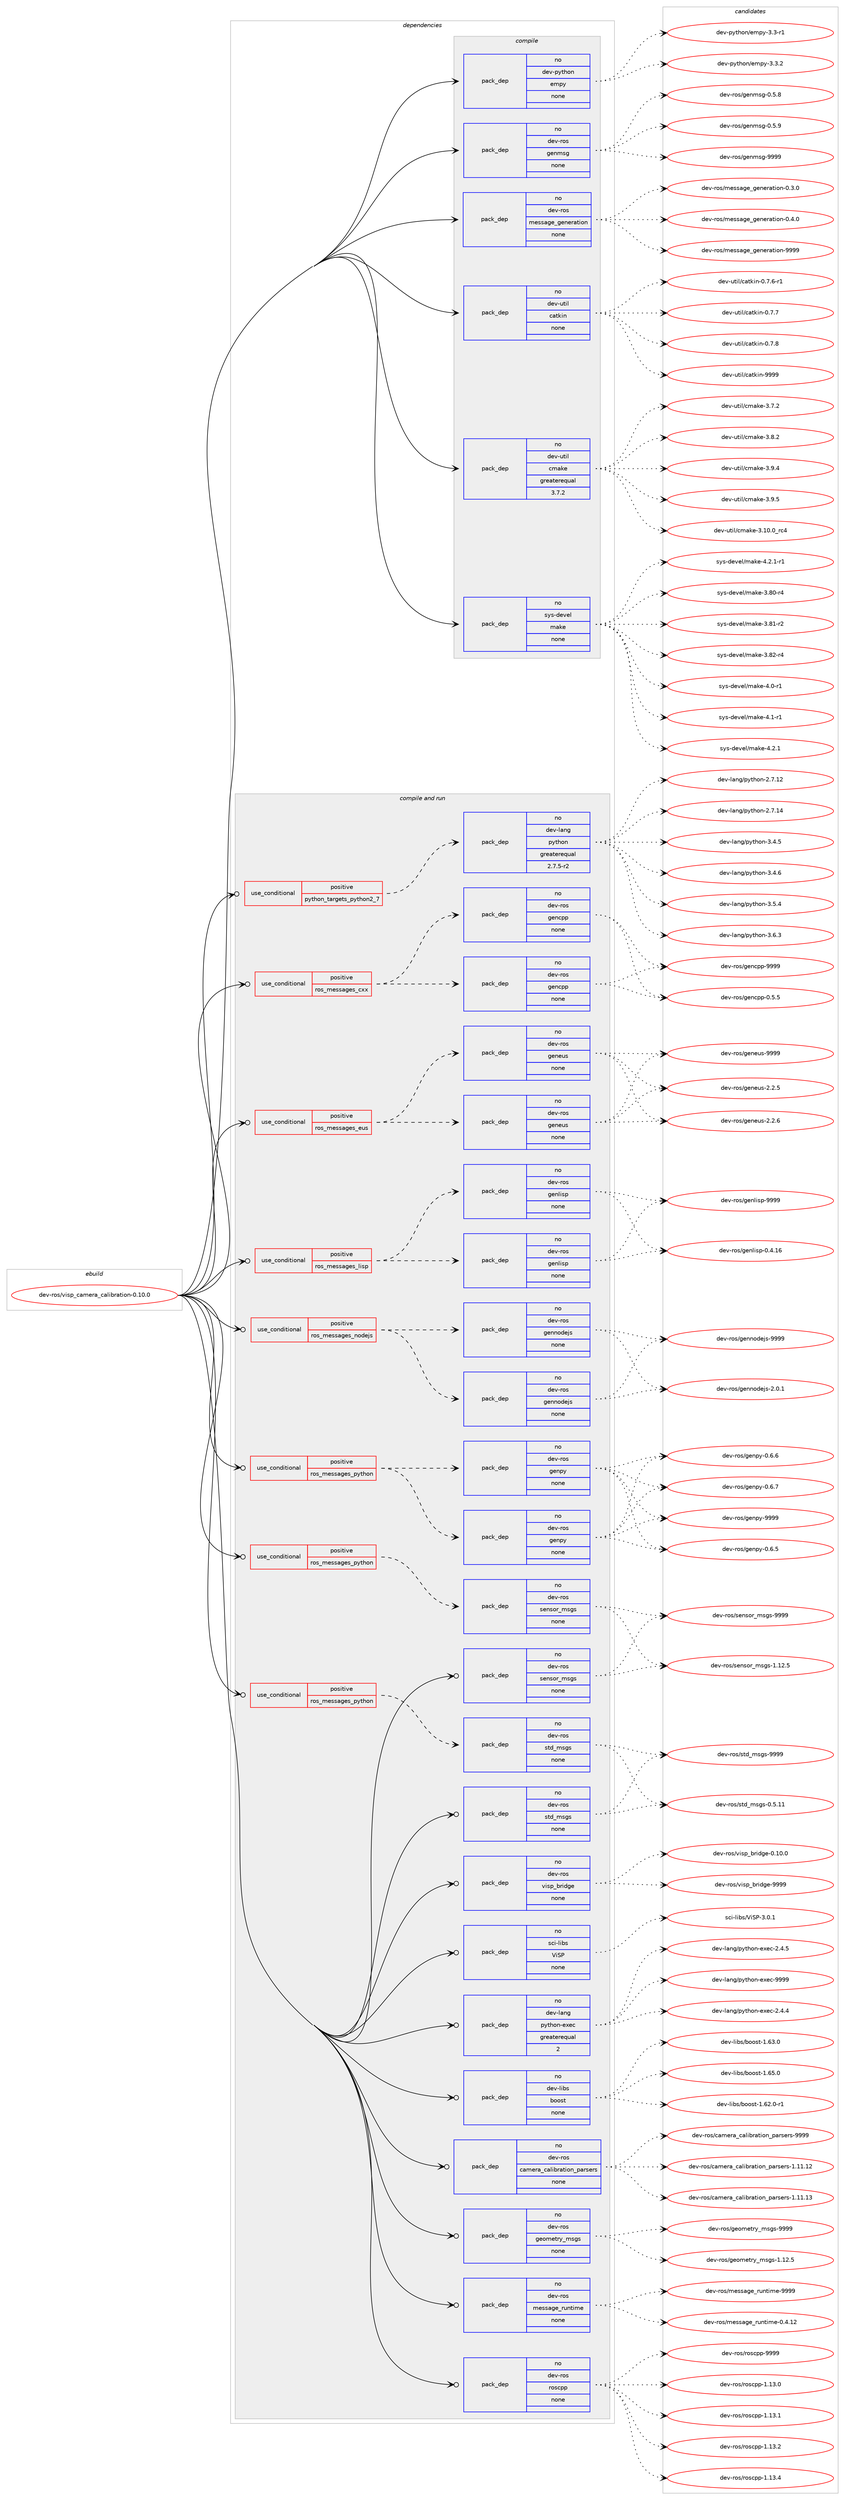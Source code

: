 digraph prolog {

# *************
# Graph options
# *************

newrank=true;
concentrate=true;
compound=true;
graph [rankdir=LR,fontname=Helvetica,fontsize=10,ranksep=1.5];#, ranksep=2.5, nodesep=0.2];
edge  [arrowhead=vee];
node  [fontname=Helvetica,fontsize=10];

# **********
# The ebuild
# **********

subgraph cluster_leftcol {
color=gray;
rank=same;
label=<<i>ebuild</i>>;
id [label="dev-ros/visp_camera_calibration-0.10.0", color=red, width=4, href="../dev-ros/visp_camera_calibration-0.10.0.svg"];
}

# ****************
# The dependencies
# ****************

subgraph cluster_midcol {
color=gray;
label=<<i>dependencies</i>>;
subgraph cluster_compile {
fillcolor="#eeeeee";
style=filled;
label=<<i>compile</i>>;
subgraph pack167254 {
dependency219359 [label=<<TABLE BORDER="0" CELLBORDER="1" CELLSPACING="0" CELLPADDING="4" WIDTH="220"><TR><TD ROWSPAN="6" CELLPADDING="30">pack_dep</TD></TR><TR><TD WIDTH="110">no</TD></TR><TR><TD>dev-python</TD></TR><TR><TD>empy</TD></TR><TR><TD>none</TD></TR><TR><TD></TD></TR></TABLE>>, shape=none, color=blue];
}
id:e -> dependency219359:w [weight=20,style="solid",arrowhead="vee"];
subgraph pack167255 {
dependency219360 [label=<<TABLE BORDER="0" CELLBORDER="1" CELLSPACING="0" CELLPADDING="4" WIDTH="220"><TR><TD ROWSPAN="6" CELLPADDING="30">pack_dep</TD></TR><TR><TD WIDTH="110">no</TD></TR><TR><TD>dev-ros</TD></TR><TR><TD>genmsg</TD></TR><TR><TD>none</TD></TR><TR><TD></TD></TR></TABLE>>, shape=none, color=blue];
}
id:e -> dependency219360:w [weight=20,style="solid",arrowhead="vee"];
subgraph pack167256 {
dependency219361 [label=<<TABLE BORDER="0" CELLBORDER="1" CELLSPACING="0" CELLPADDING="4" WIDTH="220"><TR><TD ROWSPAN="6" CELLPADDING="30">pack_dep</TD></TR><TR><TD WIDTH="110">no</TD></TR><TR><TD>dev-ros</TD></TR><TR><TD>message_generation</TD></TR><TR><TD>none</TD></TR><TR><TD></TD></TR></TABLE>>, shape=none, color=blue];
}
id:e -> dependency219361:w [weight=20,style="solid",arrowhead="vee"];
subgraph pack167257 {
dependency219362 [label=<<TABLE BORDER="0" CELLBORDER="1" CELLSPACING="0" CELLPADDING="4" WIDTH="220"><TR><TD ROWSPAN="6" CELLPADDING="30">pack_dep</TD></TR><TR><TD WIDTH="110">no</TD></TR><TR><TD>dev-util</TD></TR><TR><TD>catkin</TD></TR><TR><TD>none</TD></TR><TR><TD></TD></TR></TABLE>>, shape=none, color=blue];
}
id:e -> dependency219362:w [weight=20,style="solid",arrowhead="vee"];
subgraph pack167258 {
dependency219363 [label=<<TABLE BORDER="0" CELLBORDER="1" CELLSPACING="0" CELLPADDING="4" WIDTH="220"><TR><TD ROWSPAN="6" CELLPADDING="30">pack_dep</TD></TR><TR><TD WIDTH="110">no</TD></TR><TR><TD>dev-util</TD></TR><TR><TD>cmake</TD></TR><TR><TD>greaterequal</TD></TR><TR><TD>3.7.2</TD></TR></TABLE>>, shape=none, color=blue];
}
id:e -> dependency219363:w [weight=20,style="solid",arrowhead="vee"];
subgraph pack167259 {
dependency219364 [label=<<TABLE BORDER="0" CELLBORDER="1" CELLSPACING="0" CELLPADDING="4" WIDTH="220"><TR><TD ROWSPAN="6" CELLPADDING="30">pack_dep</TD></TR><TR><TD WIDTH="110">no</TD></TR><TR><TD>sys-devel</TD></TR><TR><TD>make</TD></TR><TR><TD>none</TD></TR><TR><TD></TD></TR></TABLE>>, shape=none, color=blue];
}
id:e -> dependency219364:w [weight=20,style="solid",arrowhead="vee"];
}
subgraph cluster_compileandrun {
fillcolor="#eeeeee";
style=filled;
label=<<i>compile and run</i>>;
subgraph cond48115 {
dependency219365 [label=<<TABLE BORDER="0" CELLBORDER="1" CELLSPACING="0" CELLPADDING="4"><TR><TD ROWSPAN="3" CELLPADDING="10">use_conditional</TD></TR><TR><TD>positive</TD></TR><TR><TD>python_targets_python2_7</TD></TR></TABLE>>, shape=none, color=red];
subgraph pack167260 {
dependency219366 [label=<<TABLE BORDER="0" CELLBORDER="1" CELLSPACING="0" CELLPADDING="4" WIDTH="220"><TR><TD ROWSPAN="6" CELLPADDING="30">pack_dep</TD></TR><TR><TD WIDTH="110">no</TD></TR><TR><TD>dev-lang</TD></TR><TR><TD>python</TD></TR><TR><TD>greaterequal</TD></TR><TR><TD>2.7.5-r2</TD></TR></TABLE>>, shape=none, color=blue];
}
dependency219365:e -> dependency219366:w [weight=20,style="dashed",arrowhead="vee"];
}
id:e -> dependency219365:w [weight=20,style="solid",arrowhead="odotvee"];
subgraph cond48116 {
dependency219367 [label=<<TABLE BORDER="0" CELLBORDER="1" CELLSPACING="0" CELLPADDING="4"><TR><TD ROWSPAN="3" CELLPADDING="10">use_conditional</TD></TR><TR><TD>positive</TD></TR><TR><TD>ros_messages_cxx</TD></TR></TABLE>>, shape=none, color=red];
subgraph pack167261 {
dependency219368 [label=<<TABLE BORDER="0" CELLBORDER="1" CELLSPACING="0" CELLPADDING="4" WIDTH="220"><TR><TD ROWSPAN="6" CELLPADDING="30">pack_dep</TD></TR><TR><TD WIDTH="110">no</TD></TR><TR><TD>dev-ros</TD></TR><TR><TD>gencpp</TD></TR><TR><TD>none</TD></TR><TR><TD></TD></TR></TABLE>>, shape=none, color=blue];
}
dependency219367:e -> dependency219368:w [weight=20,style="dashed",arrowhead="vee"];
subgraph pack167262 {
dependency219369 [label=<<TABLE BORDER="0" CELLBORDER="1" CELLSPACING="0" CELLPADDING="4" WIDTH="220"><TR><TD ROWSPAN="6" CELLPADDING="30">pack_dep</TD></TR><TR><TD WIDTH="110">no</TD></TR><TR><TD>dev-ros</TD></TR><TR><TD>gencpp</TD></TR><TR><TD>none</TD></TR><TR><TD></TD></TR></TABLE>>, shape=none, color=blue];
}
dependency219367:e -> dependency219369:w [weight=20,style="dashed",arrowhead="vee"];
}
id:e -> dependency219367:w [weight=20,style="solid",arrowhead="odotvee"];
subgraph cond48117 {
dependency219370 [label=<<TABLE BORDER="0" CELLBORDER="1" CELLSPACING="0" CELLPADDING="4"><TR><TD ROWSPAN="3" CELLPADDING="10">use_conditional</TD></TR><TR><TD>positive</TD></TR><TR><TD>ros_messages_eus</TD></TR></TABLE>>, shape=none, color=red];
subgraph pack167263 {
dependency219371 [label=<<TABLE BORDER="0" CELLBORDER="1" CELLSPACING="0" CELLPADDING="4" WIDTH="220"><TR><TD ROWSPAN="6" CELLPADDING="30">pack_dep</TD></TR><TR><TD WIDTH="110">no</TD></TR><TR><TD>dev-ros</TD></TR><TR><TD>geneus</TD></TR><TR><TD>none</TD></TR><TR><TD></TD></TR></TABLE>>, shape=none, color=blue];
}
dependency219370:e -> dependency219371:w [weight=20,style="dashed",arrowhead="vee"];
subgraph pack167264 {
dependency219372 [label=<<TABLE BORDER="0" CELLBORDER="1" CELLSPACING="0" CELLPADDING="4" WIDTH="220"><TR><TD ROWSPAN="6" CELLPADDING="30">pack_dep</TD></TR><TR><TD WIDTH="110">no</TD></TR><TR><TD>dev-ros</TD></TR><TR><TD>geneus</TD></TR><TR><TD>none</TD></TR><TR><TD></TD></TR></TABLE>>, shape=none, color=blue];
}
dependency219370:e -> dependency219372:w [weight=20,style="dashed",arrowhead="vee"];
}
id:e -> dependency219370:w [weight=20,style="solid",arrowhead="odotvee"];
subgraph cond48118 {
dependency219373 [label=<<TABLE BORDER="0" CELLBORDER="1" CELLSPACING="0" CELLPADDING="4"><TR><TD ROWSPAN="3" CELLPADDING="10">use_conditional</TD></TR><TR><TD>positive</TD></TR><TR><TD>ros_messages_lisp</TD></TR></TABLE>>, shape=none, color=red];
subgraph pack167265 {
dependency219374 [label=<<TABLE BORDER="0" CELLBORDER="1" CELLSPACING="0" CELLPADDING="4" WIDTH="220"><TR><TD ROWSPAN="6" CELLPADDING="30">pack_dep</TD></TR><TR><TD WIDTH="110">no</TD></TR><TR><TD>dev-ros</TD></TR><TR><TD>genlisp</TD></TR><TR><TD>none</TD></TR><TR><TD></TD></TR></TABLE>>, shape=none, color=blue];
}
dependency219373:e -> dependency219374:w [weight=20,style="dashed",arrowhead="vee"];
subgraph pack167266 {
dependency219375 [label=<<TABLE BORDER="0" CELLBORDER="1" CELLSPACING="0" CELLPADDING="4" WIDTH="220"><TR><TD ROWSPAN="6" CELLPADDING="30">pack_dep</TD></TR><TR><TD WIDTH="110">no</TD></TR><TR><TD>dev-ros</TD></TR><TR><TD>genlisp</TD></TR><TR><TD>none</TD></TR><TR><TD></TD></TR></TABLE>>, shape=none, color=blue];
}
dependency219373:e -> dependency219375:w [weight=20,style="dashed",arrowhead="vee"];
}
id:e -> dependency219373:w [weight=20,style="solid",arrowhead="odotvee"];
subgraph cond48119 {
dependency219376 [label=<<TABLE BORDER="0" CELLBORDER="1" CELLSPACING="0" CELLPADDING="4"><TR><TD ROWSPAN="3" CELLPADDING="10">use_conditional</TD></TR><TR><TD>positive</TD></TR><TR><TD>ros_messages_nodejs</TD></TR></TABLE>>, shape=none, color=red];
subgraph pack167267 {
dependency219377 [label=<<TABLE BORDER="0" CELLBORDER="1" CELLSPACING="0" CELLPADDING="4" WIDTH="220"><TR><TD ROWSPAN="6" CELLPADDING="30">pack_dep</TD></TR><TR><TD WIDTH="110">no</TD></TR><TR><TD>dev-ros</TD></TR><TR><TD>gennodejs</TD></TR><TR><TD>none</TD></TR><TR><TD></TD></TR></TABLE>>, shape=none, color=blue];
}
dependency219376:e -> dependency219377:w [weight=20,style="dashed",arrowhead="vee"];
subgraph pack167268 {
dependency219378 [label=<<TABLE BORDER="0" CELLBORDER="1" CELLSPACING="0" CELLPADDING="4" WIDTH="220"><TR><TD ROWSPAN="6" CELLPADDING="30">pack_dep</TD></TR><TR><TD WIDTH="110">no</TD></TR><TR><TD>dev-ros</TD></TR><TR><TD>gennodejs</TD></TR><TR><TD>none</TD></TR><TR><TD></TD></TR></TABLE>>, shape=none, color=blue];
}
dependency219376:e -> dependency219378:w [weight=20,style="dashed",arrowhead="vee"];
}
id:e -> dependency219376:w [weight=20,style="solid",arrowhead="odotvee"];
subgraph cond48120 {
dependency219379 [label=<<TABLE BORDER="0" CELLBORDER="1" CELLSPACING="0" CELLPADDING="4"><TR><TD ROWSPAN="3" CELLPADDING="10">use_conditional</TD></TR><TR><TD>positive</TD></TR><TR><TD>ros_messages_python</TD></TR></TABLE>>, shape=none, color=red];
subgraph pack167269 {
dependency219380 [label=<<TABLE BORDER="0" CELLBORDER="1" CELLSPACING="0" CELLPADDING="4" WIDTH="220"><TR><TD ROWSPAN="6" CELLPADDING="30">pack_dep</TD></TR><TR><TD WIDTH="110">no</TD></TR><TR><TD>dev-ros</TD></TR><TR><TD>genpy</TD></TR><TR><TD>none</TD></TR><TR><TD></TD></TR></TABLE>>, shape=none, color=blue];
}
dependency219379:e -> dependency219380:w [weight=20,style="dashed",arrowhead="vee"];
subgraph pack167270 {
dependency219381 [label=<<TABLE BORDER="0" CELLBORDER="1" CELLSPACING="0" CELLPADDING="4" WIDTH="220"><TR><TD ROWSPAN="6" CELLPADDING="30">pack_dep</TD></TR><TR><TD WIDTH="110">no</TD></TR><TR><TD>dev-ros</TD></TR><TR><TD>genpy</TD></TR><TR><TD>none</TD></TR><TR><TD></TD></TR></TABLE>>, shape=none, color=blue];
}
dependency219379:e -> dependency219381:w [weight=20,style="dashed",arrowhead="vee"];
}
id:e -> dependency219379:w [weight=20,style="solid",arrowhead="odotvee"];
subgraph cond48121 {
dependency219382 [label=<<TABLE BORDER="0" CELLBORDER="1" CELLSPACING="0" CELLPADDING="4"><TR><TD ROWSPAN="3" CELLPADDING="10">use_conditional</TD></TR><TR><TD>positive</TD></TR><TR><TD>ros_messages_python</TD></TR></TABLE>>, shape=none, color=red];
subgraph pack167271 {
dependency219383 [label=<<TABLE BORDER="0" CELLBORDER="1" CELLSPACING="0" CELLPADDING="4" WIDTH="220"><TR><TD ROWSPAN="6" CELLPADDING="30">pack_dep</TD></TR><TR><TD WIDTH="110">no</TD></TR><TR><TD>dev-ros</TD></TR><TR><TD>sensor_msgs</TD></TR><TR><TD>none</TD></TR><TR><TD></TD></TR></TABLE>>, shape=none, color=blue];
}
dependency219382:e -> dependency219383:w [weight=20,style="dashed",arrowhead="vee"];
}
id:e -> dependency219382:w [weight=20,style="solid",arrowhead="odotvee"];
subgraph cond48122 {
dependency219384 [label=<<TABLE BORDER="0" CELLBORDER="1" CELLSPACING="0" CELLPADDING="4"><TR><TD ROWSPAN="3" CELLPADDING="10">use_conditional</TD></TR><TR><TD>positive</TD></TR><TR><TD>ros_messages_python</TD></TR></TABLE>>, shape=none, color=red];
subgraph pack167272 {
dependency219385 [label=<<TABLE BORDER="0" CELLBORDER="1" CELLSPACING="0" CELLPADDING="4" WIDTH="220"><TR><TD ROWSPAN="6" CELLPADDING="30">pack_dep</TD></TR><TR><TD WIDTH="110">no</TD></TR><TR><TD>dev-ros</TD></TR><TR><TD>std_msgs</TD></TR><TR><TD>none</TD></TR><TR><TD></TD></TR></TABLE>>, shape=none, color=blue];
}
dependency219384:e -> dependency219385:w [weight=20,style="dashed",arrowhead="vee"];
}
id:e -> dependency219384:w [weight=20,style="solid",arrowhead="odotvee"];
subgraph pack167273 {
dependency219386 [label=<<TABLE BORDER="0" CELLBORDER="1" CELLSPACING="0" CELLPADDING="4" WIDTH="220"><TR><TD ROWSPAN="6" CELLPADDING="30">pack_dep</TD></TR><TR><TD WIDTH="110">no</TD></TR><TR><TD>dev-lang</TD></TR><TR><TD>python-exec</TD></TR><TR><TD>greaterequal</TD></TR><TR><TD>2</TD></TR></TABLE>>, shape=none, color=blue];
}
id:e -> dependency219386:w [weight=20,style="solid",arrowhead="odotvee"];
subgraph pack167274 {
dependency219387 [label=<<TABLE BORDER="0" CELLBORDER="1" CELLSPACING="0" CELLPADDING="4" WIDTH="220"><TR><TD ROWSPAN="6" CELLPADDING="30">pack_dep</TD></TR><TR><TD WIDTH="110">no</TD></TR><TR><TD>dev-libs</TD></TR><TR><TD>boost</TD></TR><TR><TD>none</TD></TR><TR><TD></TD></TR></TABLE>>, shape=none, color=blue];
}
id:e -> dependency219387:w [weight=20,style="solid",arrowhead="odotvee"];
subgraph pack167275 {
dependency219388 [label=<<TABLE BORDER="0" CELLBORDER="1" CELLSPACING="0" CELLPADDING="4" WIDTH="220"><TR><TD ROWSPAN="6" CELLPADDING="30">pack_dep</TD></TR><TR><TD WIDTH="110">no</TD></TR><TR><TD>dev-ros</TD></TR><TR><TD>camera_calibration_parsers</TD></TR><TR><TD>none</TD></TR><TR><TD></TD></TR></TABLE>>, shape=none, color=blue];
}
id:e -> dependency219388:w [weight=20,style="solid",arrowhead="odotvee"];
subgraph pack167276 {
dependency219389 [label=<<TABLE BORDER="0" CELLBORDER="1" CELLSPACING="0" CELLPADDING="4" WIDTH="220"><TR><TD ROWSPAN="6" CELLPADDING="30">pack_dep</TD></TR><TR><TD WIDTH="110">no</TD></TR><TR><TD>dev-ros</TD></TR><TR><TD>geometry_msgs</TD></TR><TR><TD>none</TD></TR><TR><TD></TD></TR></TABLE>>, shape=none, color=blue];
}
id:e -> dependency219389:w [weight=20,style="solid",arrowhead="odotvee"];
subgraph pack167277 {
dependency219390 [label=<<TABLE BORDER="0" CELLBORDER="1" CELLSPACING="0" CELLPADDING="4" WIDTH="220"><TR><TD ROWSPAN="6" CELLPADDING="30">pack_dep</TD></TR><TR><TD WIDTH="110">no</TD></TR><TR><TD>dev-ros</TD></TR><TR><TD>message_runtime</TD></TR><TR><TD>none</TD></TR><TR><TD></TD></TR></TABLE>>, shape=none, color=blue];
}
id:e -> dependency219390:w [weight=20,style="solid",arrowhead="odotvee"];
subgraph pack167278 {
dependency219391 [label=<<TABLE BORDER="0" CELLBORDER="1" CELLSPACING="0" CELLPADDING="4" WIDTH="220"><TR><TD ROWSPAN="6" CELLPADDING="30">pack_dep</TD></TR><TR><TD WIDTH="110">no</TD></TR><TR><TD>dev-ros</TD></TR><TR><TD>roscpp</TD></TR><TR><TD>none</TD></TR><TR><TD></TD></TR></TABLE>>, shape=none, color=blue];
}
id:e -> dependency219391:w [weight=20,style="solid",arrowhead="odotvee"];
subgraph pack167279 {
dependency219392 [label=<<TABLE BORDER="0" CELLBORDER="1" CELLSPACING="0" CELLPADDING="4" WIDTH="220"><TR><TD ROWSPAN="6" CELLPADDING="30">pack_dep</TD></TR><TR><TD WIDTH="110">no</TD></TR><TR><TD>dev-ros</TD></TR><TR><TD>sensor_msgs</TD></TR><TR><TD>none</TD></TR><TR><TD></TD></TR></TABLE>>, shape=none, color=blue];
}
id:e -> dependency219392:w [weight=20,style="solid",arrowhead="odotvee"];
subgraph pack167280 {
dependency219393 [label=<<TABLE BORDER="0" CELLBORDER="1" CELLSPACING="0" CELLPADDING="4" WIDTH="220"><TR><TD ROWSPAN="6" CELLPADDING="30">pack_dep</TD></TR><TR><TD WIDTH="110">no</TD></TR><TR><TD>dev-ros</TD></TR><TR><TD>std_msgs</TD></TR><TR><TD>none</TD></TR><TR><TD></TD></TR></TABLE>>, shape=none, color=blue];
}
id:e -> dependency219393:w [weight=20,style="solid",arrowhead="odotvee"];
subgraph pack167281 {
dependency219394 [label=<<TABLE BORDER="0" CELLBORDER="1" CELLSPACING="0" CELLPADDING="4" WIDTH="220"><TR><TD ROWSPAN="6" CELLPADDING="30">pack_dep</TD></TR><TR><TD WIDTH="110">no</TD></TR><TR><TD>dev-ros</TD></TR><TR><TD>visp_bridge</TD></TR><TR><TD>none</TD></TR><TR><TD></TD></TR></TABLE>>, shape=none, color=blue];
}
id:e -> dependency219394:w [weight=20,style="solid",arrowhead="odotvee"];
subgraph pack167282 {
dependency219395 [label=<<TABLE BORDER="0" CELLBORDER="1" CELLSPACING="0" CELLPADDING="4" WIDTH="220"><TR><TD ROWSPAN="6" CELLPADDING="30">pack_dep</TD></TR><TR><TD WIDTH="110">no</TD></TR><TR><TD>sci-libs</TD></TR><TR><TD>ViSP</TD></TR><TR><TD>none</TD></TR><TR><TD></TD></TR></TABLE>>, shape=none, color=blue];
}
id:e -> dependency219395:w [weight=20,style="solid",arrowhead="odotvee"];
}
subgraph cluster_run {
fillcolor="#eeeeee";
style=filled;
label=<<i>run</i>>;
}
}

# **************
# The candidates
# **************

subgraph cluster_choices {
rank=same;
color=gray;
label=<<i>candidates</i>>;

subgraph choice167254 {
color=black;
nodesep=1;
choice1001011184511212111610411111047101109112121455146514511449 [label="dev-python/empy-3.3-r1", color=red, width=4,href="../dev-python/empy-3.3-r1.svg"];
choice1001011184511212111610411111047101109112121455146514650 [label="dev-python/empy-3.3.2", color=red, width=4,href="../dev-python/empy-3.3.2.svg"];
dependency219359:e -> choice1001011184511212111610411111047101109112121455146514511449:w [style=dotted,weight="100"];
dependency219359:e -> choice1001011184511212111610411111047101109112121455146514650:w [style=dotted,weight="100"];
}
subgraph choice167255 {
color=black;
nodesep=1;
choice1001011184511411111547103101110109115103454846534656 [label="dev-ros/genmsg-0.5.8", color=red, width=4,href="../dev-ros/genmsg-0.5.8.svg"];
choice1001011184511411111547103101110109115103454846534657 [label="dev-ros/genmsg-0.5.9", color=red, width=4,href="../dev-ros/genmsg-0.5.9.svg"];
choice10010111845114111115471031011101091151034557575757 [label="dev-ros/genmsg-9999", color=red, width=4,href="../dev-ros/genmsg-9999.svg"];
dependency219360:e -> choice1001011184511411111547103101110109115103454846534656:w [style=dotted,weight="100"];
dependency219360:e -> choice1001011184511411111547103101110109115103454846534657:w [style=dotted,weight="100"];
dependency219360:e -> choice10010111845114111115471031011101091151034557575757:w [style=dotted,weight="100"];
}
subgraph choice167256 {
color=black;
nodesep=1;
choice1001011184511411111547109101115115971031019510310111010111497116105111110454846514648 [label="dev-ros/message_generation-0.3.0", color=red, width=4,href="../dev-ros/message_generation-0.3.0.svg"];
choice1001011184511411111547109101115115971031019510310111010111497116105111110454846524648 [label="dev-ros/message_generation-0.4.0", color=red, width=4,href="../dev-ros/message_generation-0.4.0.svg"];
choice10010111845114111115471091011151159710310195103101110101114971161051111104557575757 [label="dev-ros/message_generation-9999", color=red, width=4,href="../dev-ros/message_generation-9999.svg"];
dependency219361:e -> choice1001011184511411111547109101115115971031019510310111010111497116105111110454846514648:w [style=dotted,weight="100"];
dependency219361:e -> choice1001011184511411111547109101115115971031019510310111010111497116105111110454846524648:w [style=dotted,weight="100"];
dependency219361:e -> choice10010111845114111115471091011151159710310195103101110101114971161051111104557575757:w [style=dotted,weight="100"];
}
subgraph choice167257 {
color=black;
nodesep=1;
choice100101118451171161051084799971161071051104548465546544511449 [label="dev-util/catkin-0.7.6-r1", color=red, width=4,href="../dev-util/catkin-0.7.6-r1.svg"];
choice10010111845117116105108479997116107105110454846554655 [label="dev-util/catkin-0.7.7", color=red, width=4,href="../dev-util/catkin-0.7.7.svg"];
choice10010111845117116105108479997116107105110454846554656 [label="dev-util/catkin-0.7.8", color=red, width=4,href="../dev-util/catkin-0.7.8.svg"];
choice100101118451171161051084799971161071051104557575757 [label="dev-util/catkin-9999", color=red, width=4,href="../dev-util/catkin-9999.svg"];
dependency219362:e -> choice100101118451171161051084799971161071051104548465546544511449:w [style=dotted,weight="100"];
dependency219362:e -> choice10010111845117116105108479997116107105110454846554655:w [style=dotted,weight="100"];
dependency219362:e -> choice10010111845117116105108479997116107105110454846554656:w [style=dotted,weight="100"];
dependency219362:e -> choice100101118451171161051084799971161071051104557575757:w [style=dotted,weight="100"];
}
subgraph choice167258 {
color=black;
nodesep=1;
choice1001011184511711610510847991099710710145514649484648951149952 [label="dev-util/cmake-3.10.0_rc4", color=red, width=4,href="../dev-util/cmake-3.10.0_rc4.svg"];
choice10010111845117116105108479910997107101455146554650 [label="dev-util/cmake-3.7.2", color=red, width=4,href="../dev-util/cmake-3.7.2.svg"];
choice10010111845117116105108479910997107101455146564650 [label="dev-util/cmake-3.8.2", color=red, width=4,href="../dev-util/cmake-3.8.2.svg"];
choice10010111845117116105108479910997107101455146574652 [label="dev-util/cmake-3.9.4", color=red, width=4,href="../dev-util/cmake-3.9.4.svg"];
choice10010111845117116105108479910997107101455146574653 [label="dev-util/cmake-3.9.5", color=red, width=4,href="../dev-util/cmake-3.9.5.svg"];
dependency219363:e -> choice1001011184511711610510847991099710710145514649484648951149952:w [style=dotted,weight="100"];
dependency219363:e -> choice10010111845117116105108479910997107101455146554650:w [style=dotted,weight="100"];
dependency219363:e -> choice10010111845117116105108479910997107101455146564650:w [style=dotted,weight="100"];
dependency219363:e -> choice10010111845117116105108479910997107101455146574652:w [style=dotted,weight="100"];
dependency219363:e -> choice10010111845117116105108479910997107101455146574653:w [style=dotted,weight="100"];
}
subgraph choice167259 {
color=black;
nodesep=1;
choice11512111545100101118101108471099710710145514656484511452 [label="sys-devel/make-3.80-r4", color=red, width=4,href="../sys-devel/make-3.80-r4.svg"];
choice11512111545100101118101108471099710710145514656494511450 [label="sys-devel/make-3.81-r2", color=red, width=4,href="../sys-devel/make-3.81-r2.svg"];
choice11512111545100101118101108471099710710145514656504511452 [label="sys-devel/make-3.82-r4", color=red, width=4,href="../sys-devel/make-3.82-r4.svg"];
choice115121115451001011181011084710997107101455246484511449 [label="sys-devel/make-4.0-r1", color=red, width=4,href="../sys-devel/make-4.0-r1.svg"];
choice115121115451001011181011084710997107101455246494511449 [label="sys-devel/make-4.1-r1", color=red, width=4,href="../sys-devel/make-4.1-r1.svg"];
choice115121115451001011181011084710997107101455246504649 [label="sys-devel/make-4.2.1", color=red, width=4,href="../sys-devel/make-4.2.1.svg"];
choice1151211154510010111810110847109971071014552465046494511449 [label="sys-devel/make-4.2.1-r1", color=red, width=4,href="../sys-devel/make-4.2.1-r1.svg"];
dependency219364:e -> choice11512111545100101118101108471099710710145514656484511452:w [style=dotted,weight="100"];
dependency219364:e -> choice11512111545100101118101108471099710710145514656494511450:w [style=dotted,weight="100"];
dependency219364:e -> choice11512111545100101118101108471099710710145514656504511452:w [style=dotted,weight="100"];
dependency219364:e -> choice115121115451001011181011084710997107101455246484511449:w [style=dotted,weight="100"];
dependency219364:e -> choice115121115451001011181011084710997107101455246494511449:w [style=dotted,weight="100"];
dependency219364:e -> choice115121115451001011181011084710997107101455246504649:w [style=dotted,weight="100"];
dependency219364:e -> choice1151211154510010111810110847109971071014552465046494511449:w [style=dotted,weight="100"];
}
subgraph choice167260 {
color=black;
nodesep=1;
choice10010111845108971101034711212111610411111045504655464950 [label="dev-lang/python-2.7.12", color=red, width=4,href="../dev-lang/python-2.7.12.svg"];
choice10010111845108971101034711212111610411111045504655464952 [label="dev-lang/python-2.7.14", color=red, width=4,href="../dev-lang/python-2.7.14.svg"];
choice100101118451089711010347112121116104111110455146524653 [label="dev-lang/python-3.4.5", color=red, width=4,href="../dev-lang/python-3.4.5.svg"];
choice100101118451089711010347112121116104111110455146524654 [label="dev-lang/python-3.4.6", color=red, width=4,href="../dev-lang/python-3.4.6.svg"];
choice100101118451089711010347112121116104111110455146534652 [label="dev-lang/python-3.5.4", color=red, width=4,href="../dev-lang/python-3.5.4.svg"];
choice100101118451089711010347112121116104111110455146544651 [label="dev-lang/python-3.6.3", color=red, width=4,href="../dev-lang/python-3.6.3.svg"];
dependency219366:e -> choice10010111845108971101034711212111610411111045504655464950:w [style=dotted,weight="100"];
dependency219366:e -> choice10010111845108971101034711212111610411111045504655464952:w [style=dotted,weight="100"];
dependency219366:e -> choice100101118451089711010347112121116104111110455146524653:w [style=dotted,weight="100"];
dependency219366:e -> choice100101118451089711010347112121116104111110455146524654:w [style=dotted,weight="100"];
dependency219366:e -> choice100101118451089711010347112121116104111110455146534652:w [style=dotted,weight="100"];
dependency219366:e -> choice100101118451089711010347112121116104111110455146544651:w [style=dotted,weight="100"];
}
subgraph choice167261 {
color=black;
nodesep=1;
choice100101118451141111154710310111099112112454846534653 [label="dev-ros/gencpp-0.5.5", color=red, width=4,href="../dev-ros/gencpp-0.5.5.svg"];
choice1001011184511411111547103101110991121124557575757 [label="dev-ros/gencpp-9999", color=red, width=4,href="../dev-ros/gencpp-9999.svg"];
dependency219368:e -> choice100101118451141111154710310111099112112454846534653:w [style=dotted,weight="100"];
dependency219368:e -> choice1001011184511411111547103101110991121124557575757:w [style=dotted,weight="100"];
}
subgraph choice167262 {
color=black;
nodesep=1;
choice100101118451141111154710310111099112112454846534653 [label="dev-ros/gencpp-0.5.5", color=red, width=4,href="../dev-ros/gencpp-0.5.5.svg"];
choice1001011184511411111547103101110991121124557575757 [label="dev-ros/gencpp-9999", color=red, width=4,href="../dev-ros/gencpp-9999.svg"];
dependency219369:e -> choice100101118451141111154710310111099112112454846534653:w [style=dotted,weight="100"];
dependency219369:e -> choice1001011184511411111547103101110991121124557575757:w [style=dotted,weight="100"];
}
subgraph choice167263 {
color=black;
nodesep=1;
choice1001011184511411111547103101110101117115455046504653 [label="dev-ros/geneus-2.2.5", color=red, width=4,href="../dev-ros/geneus-2.2.5.svg"];
choice1001011184511411111547103101110101117115455046504654 [label="dev-ros/geneus-2.2.6", color=red, width=4,href="../dev-ros/geneus-2.2.6.svg"];
choice10010111845114111115471031011101011171154557575757 [label="dev-ros/geneus-9999", color=red, width=4,href="../dev-ros/geneus-9999.svg"];
dependency219371:e -> choice1001011184511411111547103101110101117115455046504653:w [style=dotted,weight="100"];
dependency219371:e -> choice1001011184511411111547103101110101117115455046504654:w [style=dotted,weight="100"];
dependency219371:e -> choice10010111845114111115471031011101011171154557575757:w [style=dotted,weight="100"];
}
subgraph choice167264 {
color=black;
nodesep=1;
choice1001011184511411111547103101110101117115455046504653 [label="dev-ros/geneus-2.2.5", color=red, width=4,href="../dev-ros/geneus-2.2.5.svg"];
choice1001011184511411111547103101110101117115455046504654 [label="dev-ros/geneus-2.2.6", color=red, width=4,href="../dev-ros/geneus-2.2.6.svg"];
choice10010111845114111115471031011101011171154557575757 [label="dev-ros/geneus-9999", color=red, width=4,href="../dev-ros/geneus-9999.svg"];
dependency219372:e -> choice1001011184511411111547103101110101117115455046504653:w [style=dotted,weight="100"];
dependency219372:e -> choice1001011184511411111547103101110101117115455046504654:w [style=dotted,weight="100"];
dependency219372:e -> choice10010111845114111115471031011101011171154557575757:w [style=dotted,weight="100"];
}
subgraph choice167265 {
color=black;
nodesep=1;
choice100101118451141111154710310111010810511511245484652464954 [label="dev-ros/genlisp-0.4.16", color=red, width=4,href="../dev-ros/genlisp-0.4.16.svg"];
choice10010111845114111115471031011101081051151124557575757 [label="dev-ros/genlisp-9999", color=red, width=4,href="../dev-ros/genlisp-9999.svg"];
dependency219374:e -> choice100101118451141111154710310111010810511511245484652464954:w [style=dotted,weight="100"];
dependency219374:e -> choice10010111845114111115471031011101081051151124557575757:w [style=dotted,weight="100"];
}
subgraph choice167266 {
color=black;
nodesep=1;
choice100101118451141111154710310111010810511511245484652464954 [label="dev-ros/genlisp-0.4.16", color=red, width=4,href="../dev-ros/genlisp-0.4.16.svg"];
choice10010111845114111115471031011101081051151124557575757 [label="dev-ros/genlisp-9999", color=red, width=4,href="../dev-ros/genlisp-9999.svg"];
dependency219375:e -> choice100101118451141111154710310111010810511511245484652464954:w [style=dotted,weight="100"];
dependency219375:e -> choice10010111845114111115471031011101081051151124557575757:w [style=dotted,weight="100"];
}
subgraph choice167267 {
color=black;
nodesep=1;
choice1001011184511411111547103101110110111100101106115455046484649 [label="dev-ros/gennodejs-2.0.1", color=red, width=4,href="../dev-ros/gennodejs-2.0.1.svg"];
choice10010111845114111115471031011101101111001011061154557575757 [label="dev-ros/gennodejs-9999", color=red, width=4,href="../dev-ros/gennodejs-9999.svg"];
dependency219377:e -> choice1001011184511411111547103101110110111100101106115455046484649:w [style=dotted,weight="100"];
dependency219377:e -> choice10010111845114111115471031011101101111001011061154557575757:w [style=dotted,weight="100"];
}
subgraph choice167268 {
color=black;
nodesep=1;
choice1001011184511411111547103101110110111100101106115455046484649 [label="dev-ros/gennodejs-2.0.1", color=red, width=4,href="../dev-ros/gennodejs-2.0.1.svg"];
choice10010111845114111115471031011101101111001011061154557575757 [label="dev-ros/gennodejs-9999", color=red, width=4,href="../dev-ros/gennodejs-9999.svg"];
dependency219378:e -> choice1001011184511411111547103101110110111100101106115455046484649:w [style=dotted,weight="100"];
dependency219378:e -> choice10010111845114111115471031011101101111001011061154557575757:w [style=dotted,weight="100"];
}
subgraph choice167269 {
color=black;
nodesep=1;
choice1001011184511411111547103101110112121454846544653 [label="dev-ros/genpy-0.6.5", color=red, width=4,href="../dev-ros/genpy-0.6.5.svg"];
choice1001011184511411111547103101110112121454846544654 [label="dev-ros/genpy-0.6.6", color=red, width=4,href="../dev-ros/genpy-0.6.6.svg"];
choice1001011184511411111547103101110112121454846544655 [label="dev-ros/genpy-0.6.7", color=red, width=4,href="../dev-ros/genpy-0.6.7.svg"];
choice10010111845114111115471031011101121214557575757 [label="dev-ros/genpy-9999", color=red, width=4,href="../dev-ros/genpy-9999.svg"];
dependency219380:e -> choice1001011184511411111547103101110112121454846544653:w [style=dotted,weight="100"];
dependency219380:e -> choice1001011184511411111547103101110112121454846544654:w [style=dotted,weight="100"];
dependency219380:e -> choice1001011184511411111547103101110112121454846544655:w [style=dotted,weight="100"];
dependency219380:e -> choice10010111845114111115471031011101121214557575757:w [style=dotted,weight="100"];
}
subgraph choice167270 {
color=black;
nodesep=1;
choice1001011184511411111547103101110112121454846544653 [label="dev-ros/genpy-0.6.5", color=red, width=4,href="../dev-ros/genpy-0.6.5.svg"];
choice1001011184511411111547103101110112121454846544654 [label="dev-ros/genpy-0.6.6", color=red, width=4,href="../dev-ros/genpy-0.6.6.svg"];
choice1001011184511411111547103101110112121454846544655 [label="dev-ros/genpy-0.6.7", color=red, width=4,href="../dev-ros/genpy-0.6.7.svg"];
choice10010111845114111115471031011101121214557575757 [label="dev-ros/genpy-9999", color=red, width=4,href="../dev-ros/genpy-9999.svg"];
dependency219381:e -> choice1001011184511411111547103101110112121454846544653:w [style=dotted,weight="100"];
dependency219381:e -> choice1001011184511411111547103101110112121454846544654:w [style=dotted,weight="100"];
dependency219381:e -> choice1001011184511411111547103101110112121454846544655:w [style=dotted,weight="100"];
dependency219381:e -> choice10010111845114111115471031011101121214557575757:w [style=dotted,weight="100"];
}
subgraph choice167271 {
color=black;
nodesep=1;
choice10010111845114111115471151011101151111149510911510311545494649504653 [label="dev-ros/sensor_msgs-1.12.5", color=red, width=4,href="../dev-ros/sensor_msgs-1.12.5.svg"];
choice1001011184511411111547115101110115111114951091151031154557575757 [label="dev-ros/sensor_msgs-9999", color=red, width=4,href="../dev-ros/sensor_msgs-9999.svg"];
dependency219383:e -> choice10010111845114111115471151011101151111149510911510311545494649504653:w [style=dotted,weight="100"];
dependency219383:e -> choice1001011184511411111547115101110115111114951091151031154557575757:w [style=dotted,weight="100"];
}
subgraph choice167272 {
color=black;
nodesep=1;
choice10010111845114111115471151161009510911510311545484653464949 [label="dev-ros/std_msgs-0.5.11", color=red, width=4,href="../dev-ros/std_msgs-0.5.11.svg"];
choice1001011184511411111547115116100951091151031154557575757 [label="dev-ros/std_msgs-9999", color=red, width=4,href="../dev-ros/std_msgs-9999.svg"];
dependency219385:e -> choice10010111845114111115471151161009510911510311545484653464949:w [style=dotted,weight="100"];
dependency219385:e -> choice1001011184511411111547115116100951091151031154557575757:w [style=dotted,weight="100"];
}
subgraph choice167273 {
color=black;
nodesep=1;
choice1001011184510897110103471121211161041111104510112010199455046524652 [label="dev-lang/python-exec-2.4.4", color=red, width=4,href="../dev-lang/python-exec-2.4.4.svg"];
choice1001011184510897110103471121211161041111104510112010199455046524653 [label="dev-lang/python-exec-2.4.5", color=red, width=4,href="../dev-lang/python-exec-2.4.5.svg"];
choice10010111845108971101034711212111610411111045101120101994557575757 [label="dev-lang/python-exec-9999", color=red, width=4,href="../dev-lang/python-exec-9999.svg"];
dependency219386:e -> choice1001011184510897110103471121211161041111104510112010199455046524652:w [style=dotted,weight="100"];
dependency219386:e -> choice1001011184510897110103471121211161041111104510112010199455046524653:w [style=dotted,weight="100"];
dependency219386:e -> choice10010111845108971101034711212111610411111045101120101994557575757:w [style=dotted,weight="100"];
}
subgraph choice167274 {
color=black;
nodesep=1;
choice10010111845108105981154798111111115116454946545046484511449 [label="dev-libs/boost-1.62.0-r1", color=red, width=4,href="../dev-libs/boost-1.62.0-r1.svg"];
choice1001011184510810598115479811111111511645494654514648 [label="dev-libs/boost-1.63.0", color=red, width=4,href="../dev-libs/boost-1.63.0.svg"];
choice1001011184510810598115479811111111511645494654534648 [label="dev-libs/boost-1.65.0", color=red, width=4,href="../dev-libs/boost-1.65.0.svg"];
dependency219387:e -> choice10010111845108105981154798111111115116454946545046484511449:w [style=dotted,weight="100"];
dependency219387:e -> choice1001011184510810598115479811111111511645494654514648:w [style=dotted,weight="100"];
dependency219387:e -> choice1001011184510810598115479811111111511645494654534648:w [style=dotted,weight="100"];
}
subgraph choice167275 {
color=black;
nodesep=1;
choice1001011184511411111547999710910111497959997108105981149711610511111095112971141151011141154549464949464950 [label="dev-ros/camera_calibration_parsers-1.11.12", color=red, width=4,href="../dev-ros/camera_calibration_parsers-1.11.12.svg"];
choice1001011184511411111547999710910111497959997108105981149711610511111095112971141151011141154549464949464951 [label="dev-ros/camera_calibration_parsers-1.11.13", color=red, width=4,href="../dev-ros/camera_calibration_parsers-1.11.13.svg"];
choice1001011184511411111547999710910111497959997108105981149711610511111095112971141151011141154557575757 [label="dev-ros/camera_calibration_parsers-9999", color=red, width=4,href="../dev-ros/camera_calibration_parsers-9999.svg"];
dependency219388:e -> choice1001011184511411111547999710910111497959997108105981149711610511111095112971141151011141154549464949464950:w [style=dotted,weight="100"];
dependency219388:e -> choice1001011184511411111547999710910111497959997108105981149711610511111095112971141151011141154549464949464951:w [style=dotted,weight="100"];
dependency219388:e -> choice1001011184511411111547999710910111497959997108105981149711610511111095112971141151011141154557575757:w [style=dotted,weight="100"];
}
subgraph choice167276 {
color=black;
nodesep=1;
choice10010111845114111115471031011111091011161141219510911510311545494649504653 [label="dev-ros/geometry_msgs-1.12.5", color=red, width=4,href="../dev-ros/geometry_msgs-1.12.5.svg"];
choice1001011184511411111547103101111109101116114121951091151031154557575757 [label="dev-ros/geometry_msgs-9999", color=red, width=4,href="../dev-ros/geometry_msgs-9999.svg"];
dependency219389:e -> choice10010111845114111115471031011111091011161141219510911510311545494649504653:w [style=dotted,weight="100"];
dependency219389:e -> choice1001011184511411111547103101111109101116114121951091151031154557575757:w [style=dotted,weight="100"];
}
subgraph choice167277 {
color=black;
nodesep=1;
choice1001011184511411111547109101115115971031019511411711011610510910145484652464950 [label="dev-ros/message_runtime-0.4.12", color=red, width=4,href="../dev-ros/message_runtime-0.4.12.svg"];
choice100101118451141111154710910111511597103101951141171101161051091014557575757 [label="dev-ros/message_runtime-9999", color=red, width=4,href="../dev-ros/message_runtime-9999.svg"];
dependency219390:e -> choice1001011184511411111547109101115115971031019511411711011610510910145484652464950:w [style=dotted,weight="100"];
dependency219390:e -> choice100101118451141111154710910111511597103101951141171101161051091014557575757:w [style=dotted,weight="100"];
}
subgraph choice167278 {
color=black;
nodesep=1;
choice10010111845114111115471141111159911211245494649514648 [label="dev-ros/roscpp-1.13.0", color=red, width=4,href="../dev-ros/roscpp-1.13.0.svg"];
choice10010111845114111115471141111159911211245494649514649 [label="dev-ros/roscpp-1.13.1", color=red, width=4,href="../dev-ros/roscpp-1.13.1.svg"];
choice10010111845114111115471141111159911211245494649514650 [label="dev-ros/roscpp-1.13.2", color=red, width=4,href="../dev-ros/roscpp-1.13.2.svg"];
choice10010111845114111115471141111159911211245494649514652 [label="dev-ros/roscpp-1.13.4", color=red, width=4,href="../dev-ros/roscpp-1.13.4.svg"];
choice1001011184511411111547114111115991121124557575757 [label="dev-ros/roscpp-9999", color=red, width=4,href="../dev-ros/roscpp-9999.svg"];
dependency219391:e -> choice10010111845114111115471141111159911211245494649514648:w [style=dotted,weight="100"];
dependency219391:e -> choice10010111845114111115471141111159911211245494649514649:w [style=dotted,weight="100"];
dependency219391:e -> choice10010111845114111115471141111159911211245494649514650:w [style=dotted,weight="100"];
dependency219391:e -> choice10010111845114111115471141111159911211245494649514652:w [style=dotted,weight="100"];
dependency219391:e -> choice1001011184511411111547114111115991121124557575757:w [style=dotted,weight="100"];
}
subgraph choice167279 {
color=black;
nodesep=1;
choice10010111845114111115471151011101151111149510911510311545494649504653 [label="dev-ros/sensor_msgs-1.12.5", color=red, width=4,href="../dev-ros/sensor_msgs-1.12.5.svg"];
choice1001011184511411111547115101110115111114951091151031154557575757 [label="dev-ros/sensor_msgs-9999", color=red, width=4,href="../dev-ros/sensor_msgs-9999.svg"];
dependency219392:e -> choice10010111845114111115471151011101151111149510911510311545494649504653:w [style=dotted,weight="100"];
dependency219392:e -> choice1001011184511411111547115101110115111114951091151031154557575757:w [style=dotted,weight="100"];
}
subgraph choice167280 {
color=black;
nodesep=1;
choice10010111845114111115471151161009510911510311545484653464949 [label="dev-ros/std_msgs-0.5.11", color=red, width=4,href="../dev-ros/std_msgs-0.5.11.svg"];
choice1001011184511411111547115116100951091151031154557575757 [label="dev-ros/std_msgs-9999", color=red, width=4,href="../dev-ros/std_msgs-9999.svg"];
dependency219393:e -> choice10010111845114111115471151161009510911510311545484653464949:w [style=dotted,weight="100"];
dependency219393:e -> choice1001011184511411111547115116100951091151031154557575757:w [style=dotted,weight="100"];
}
subgraph choice167281 {
color=black;
nodesep=1;
choice1001011184511411111547118105115112959811410510010310145484649484648 [label="dev-ros/visp_bridge-0.10.0", color=red, width=4,href="../dev-ros/visp_bridge-0.10.0.svg"];
choice100101118451141111154711810511511295981141051001031014557575757 [label="dev-ros/visp_bridge-9999", color=red, width=4,href="../dev-ros/visp_bridge-9999.svg"];
dependency219394:e -> choice1001011184511411111547118105115112959811410510010310145484649484648:w [style=dotted,weight="100"];
dependency219394:e -> choice100101118451141111154711810511511295981141051001031014557575757:w [style=dotted,weight="100"];
}
subgraph choice167282 {
color=black;
nodesep=1;
choice11599105451081059811547861058380455146484649 [label="sci-libs/ViSP-3.0.1", color=red, width=4,href="../sci-libs/ViSP-3.0.1.svg"];
dependency219395:e -> choice11599105451081059811547861058380455146484649:w [style=dotted,weight="100"];
}
}

}
